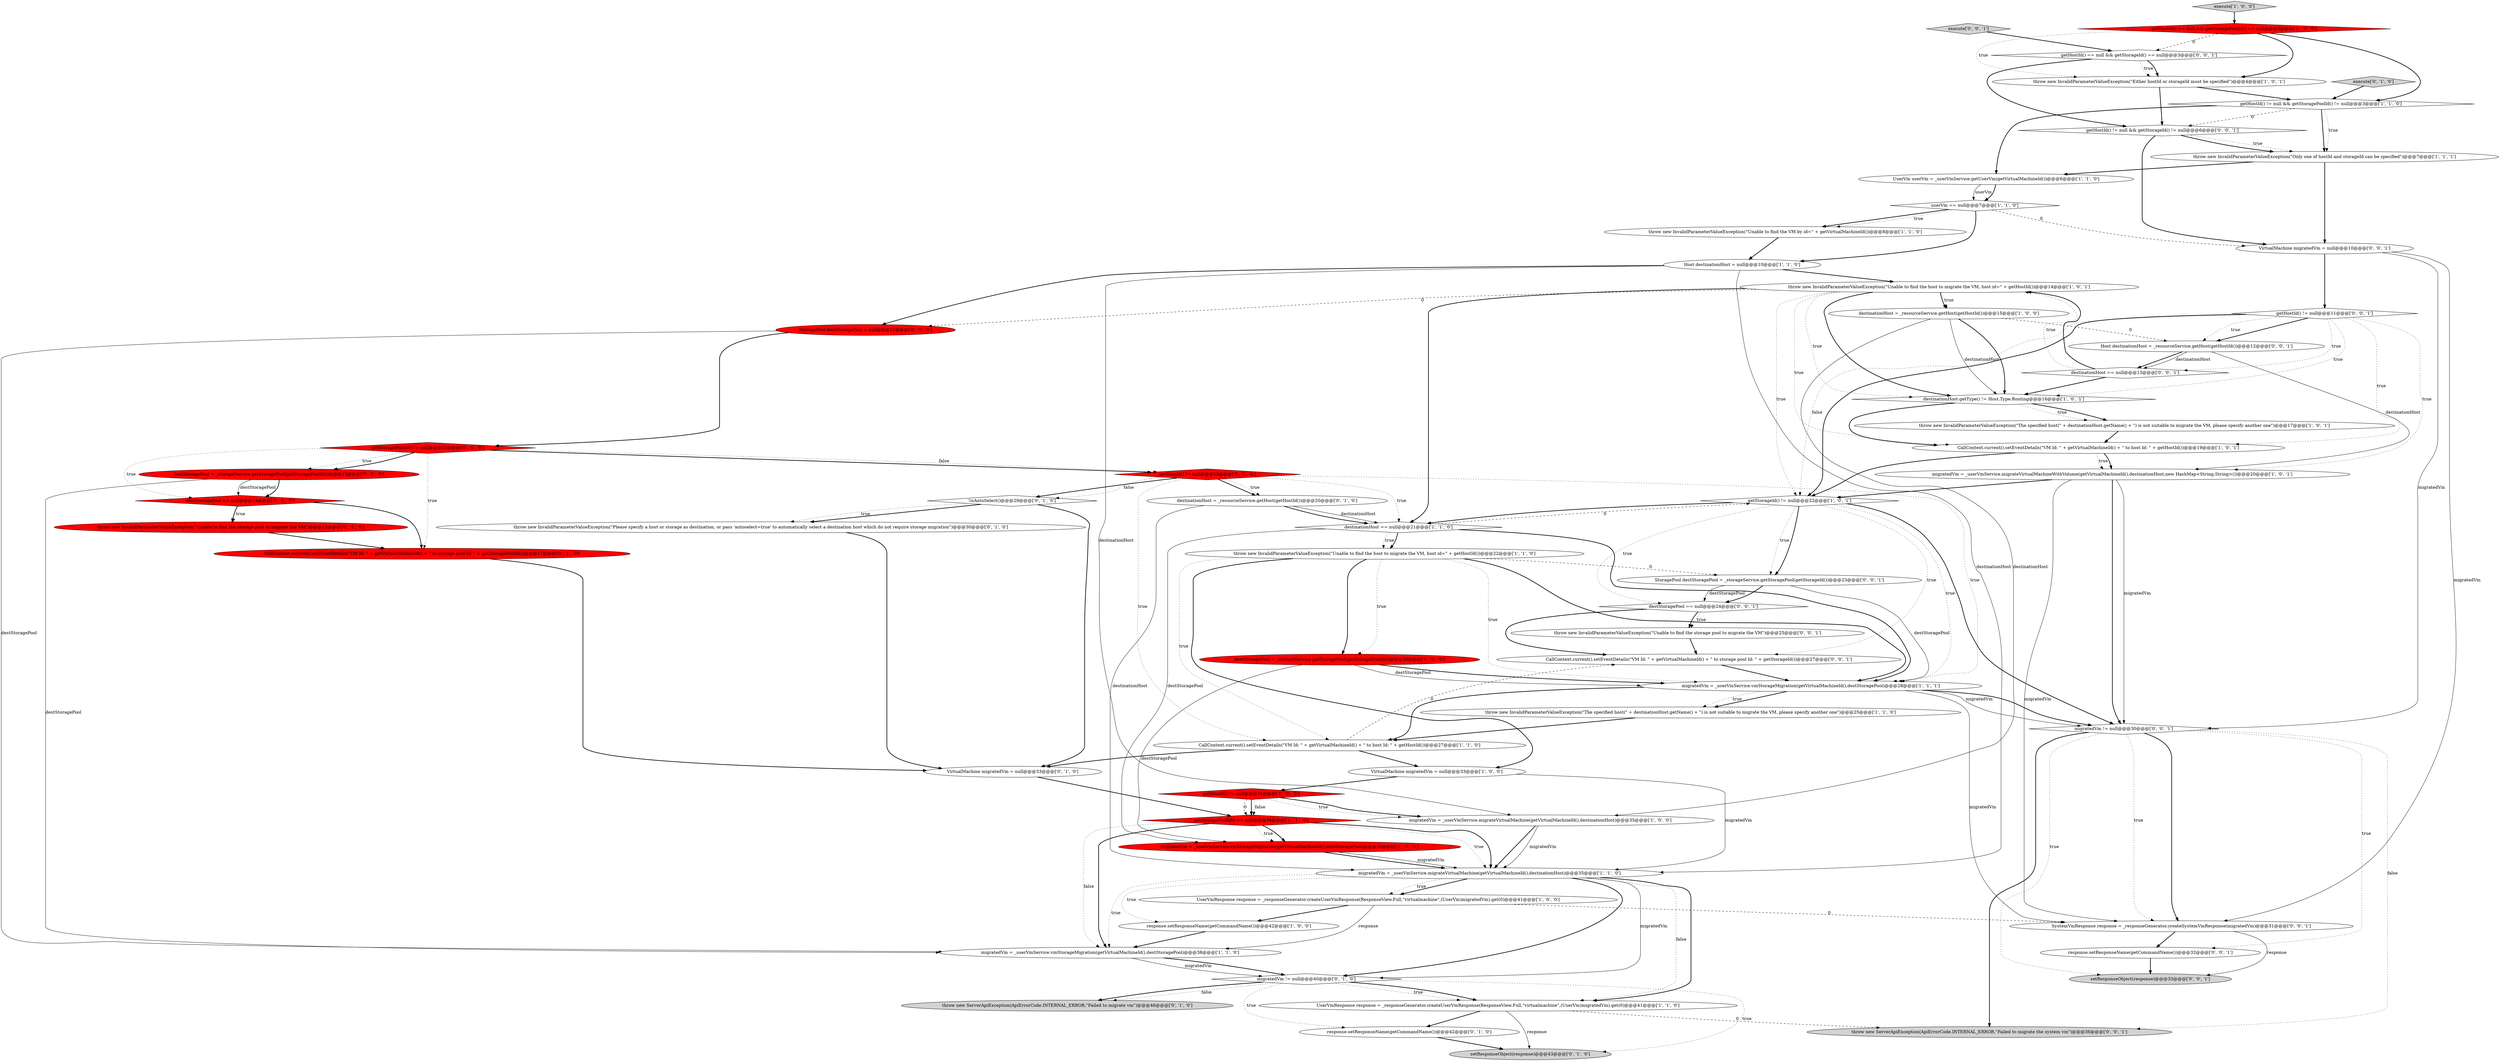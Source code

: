 digraph {
55 [style = filled, label = "CallContext.current().setEventDetails(\"VM Id: \" + getVirtualMachineId() + \" to storage pool Id: \" + getStorageId())@@@27@@@['0', '0', '1']", fillcolor = white, shape = ellipse image = "AAA0AAABBB3BBB"];
33 [style = filled, label = "throw new ServerApiException(ApiErrorCode.INTERNAL_ERROR,\"Failed to migrate vm\")@@@46@@@['0', '1', '0']", fillcolor = lightgray, shape = ellipse image = "AAA0AAABBB2BBB"];
43 [style = filled, label = "StoragePool destStoragePool = null@@@11@@@['0', '1', '0']", fillcolor = red, shape = ellipse image = "AAA1AAABBB2BBB"];
14 [style = filled, label = "throw new InvalidParameterValueException(\"Unable to find the host to migrate the VM, host id=\" + getHostId())@@@22@@@['1', '1', '0']", fillcolor = white, shape = ellipse image = "AAA0AAABBB1BBB"];
0 [style = filled, label = "getHostId() == null && getStoragePoolId() == null@@@3@@@['1', '0', '0']", fillcolor = red, shape = diamond image = "AAA1AAABBB1BBB"];
42 [style = filled, label = "migratedVm != null@@@40@@@['0', '1', '0']", fillcolor = white, shape = diamond image = "AAA0AAABBB2BBB"];
13 [style = filled, label = "migratedVm = _userVmService.migrateVirtualMachine(getVirtualMachineId(),destinationHost)@@@35@@@['1', '0', '0']", fillcolor = white, shape = ellipse image = "AAA0AAABBB1BBB"];
5 [style = filled, label = "throw new InvalidParameterValueException(\"Either hostId or storageId must be specified\")@@@4@@@['1', '0', '1']", fillcolor = white, shape = ellipse image = "AAA0AAABBB1BBB"];
3 [style = filled, label = "getHostId() != null@@@34@@@['1', '0', '0']", fillcolor = red, shape = diamond image = "AAA1AAABBB1BBB"];
16 [style = filled, label = "migratedVm = _userVmService.migrateVirtualMachineWithVolume(getVirtualMachineId(),destinationHost,new HashMap<String,String>())@@@20@@@['1', '0', '1']", fillcolor = white, shape = ellipse image = "AAA0AAABBB1BBB"];
12 [style = filled, label = "migratedVm = _userVmService.vmStorageMigration(getVirtualMachineId(),destStoragePool)@@@38@@@['1', '1', '0']", fillcolor = white, shape = ellipse image = "AAA0AAABBB1BBB"];
18 [style = filled, label = "UserVmResponse response = _responseGenerator.createUserVmResponse(ResponseView.Full,\"virtualmachine\",(UserVm)migratedVm).get(0)@@@41@@@['1', '1', '0']", fillcolor = white, shape = ellipse image = "AAA0AAABBB1BBB"];
34 [style = filled, label = "execute['0', '1', '0']", fillcolor = lightgray, shape = diamond image = "AAA0AAABBB2BBB"];
37 [style = filled, label = "destStoragePool = _storageService.getStoragePool(getStoragePoolId())@@@13@@@['0', '1', '0']", fillcolor = red, shape = ellipse image = "AAA1AAABBB2BBB"];
41 [style = filled, label = "getHostId() != null@@@19@@@['0', '1', '0']", fillcolor = red, shape = diamond image = "AAA1AAABBB2BBB"];
36 [style = filled, label = "response.setResponseName(getCommandName())@@@42@@@['0', '1', '0']", fillcolor = white, shape = ellipse image = "AAA0AAABBB2BBB"];
24 [style = filled, label = "destinationHost == null@@@21@@@['1', '1', '0']", fillcolor = white, shape = diamond image = "AAA0AAABBB1BBB"];
39 [style = filled, label = "setResponseObject(response)@@@43@@@['0', '1', '0']", fillcolor = lightgray, shape = ellipse image = "AAA0AAABBB2BBB"];
47 [style = filled, label = "destStoragePool == null@@@14@@@['0', '1', '0']", fillcolor = red, shape = diamond image = "AAA1AAABBB2BBB"];
48 [style = filled, label = "destStoragePool == null@@@24@@@['0', '0', '1']", fillcolor = white, shape = diamond image = "AAA0AAABBB3BBB"];
51 [style = filled, label = "StoragePool destStoragePool = _storageService.getStoragePool(getStorageId())@@@23@@@['0', '0', '1']", fillcolor = white, shape = ellipse image = "AAA0AAABBB3BBB"];
63 [style = filled, label = "execute['0', '0', '1']", fillcolor = lightgray, shape = diamond image = "AAA0AAABBB3BBB"];
4 [style = filled, label = "migratedVm = _userVmService.migrateVirtualMachine(getVirtualMachineId(),destinationHost)@@@35@@@['1', '1', '0']", fillcolor = white, shape = ellipse image = "AAA0AAABBB1BBB"];
31 [style = filled, label = "execute['1', '0', '0']", fillcolor = lightgray, shape = diamond image = "AAA0AAABBB1BBB"];
53 [style = filled, label = "throw new InvalidParameterValueException(\"Unable to find the storage pool to migrate the VM\")@@@25@@@['0', '0', '1']", fillcolor = white, shape = ellipse image = "AAA0AAABBB3BBB"];
45 [style = filled, label = "destinationHost = _resourceService.getHost(getHostId())@@@20@@@['0', '1', '0']", fillcolor = white, shape = ellipse image = "AAA0AAABBB2BBB"];
26 [style = filled, label = "getStorageId() != null@@@22@@@['1', '0', '1']", fillcolor = white, shape = diamond image = "AAA0AAABBB1BBB"];
32 [style = filled, label = "throw new InvalidParameterValueException(\"Unable to find the storage pool to migrate the VM\")@@@15@@@['0', '1', '0']", fillcolor = red, shape = ellipse image = "AAA1AAABBB2BBB"];
25 [style = filled, label = "throw new InvalidParameterValueException(\"The specified host(\" + destinationHost.getName() + \") is not suitable to migrate the VM, please specify another one\")@@@25@@@['1', '1', '0']", fillcolor = white, shape = ellipse image = "AAA0AAABBB1BBB"];
44 [style = filled, label = "!isAutoSelect()@@@29@@@['0', '1', '0']", fillcolor = white, shape = diamond image = "AAA0AAABBB2BBB"];
59 [style = filled, label = "Host destinationHost = _resourceService.getHost(getHostId())@@@12@@@['0', '0', '1']", fillcolor = white, shape = ellipse image = "AAA0AAABBB3BBB"];
35 [style = filled, label = "VirtualMachine migratedVm = null@@@33@@@['0', '1', '0']", fillcolor = white, shape = ellipse image = "AAA0AAABBB2BBB"];
49 [style = filled, label = "response.setResponseName(getCommandName())@@@32@@@['0', '0', '1']", fillcolor = white, shape = ellipse image = "AAA0AAABBB3BBB"];
8 [style = filled, label = "Host destinationHost = null@@@10@@@['1', '1', '0']", fillcolor = white, shape = ellipse image = "AAA0AAABBB1BBB"];
54 [style = filled, label = "destinationHost == null@@@13@@@['0', '0', '1']", fillcolor = white, shape = diamond image = "AAA0AAABBB3BBB"];
7 [style = filled, label = "throw new InvalidParameterValueException(\"The specified host(\" + destinationHost.getName() + \") is not suitable to migrate the VM, please specify another one\")@@@17@@@['1', '0', '1']", fillcolor = white, shape = ellipse image = "AAA0AAABBB1BBB"];
6 [style = filled, label = "throw new InvalidParameterValueException(\"Only one of hostId and storageId can be specified\")@@@7@@@['1', '1', '1']", fillcolor = white, shape = ellipse image = "AAA0AAABBB1BBB"];
22 [style = filled, label = "userVm == null@@@7@@@['1', '1', '0']", fillcolor = white, shape = diamond image = "AAA0AAABBB1BBB"];
27 [style = filled, label = "destStoragePool = _storageService.getStoragePool(getStoragePoolId())@@@26@@@['1', '0', '0']", fillcolor = red, shape = ellipse image = "AAA1AAABBB1BBB"];
28 [style = filled, label = "getStoragePoolId() == null@@@34@@@['1', '1', '0']", fillcolor = red, shape = diamond image = "AAA1AAABBB1BBB"];
38 [style = filled, label = "throw new InvalidParameterValueException(\"Please specify a host or storage as destination, or pass 'autoselect=true' to automatically select a destination host which do not require storage migration\")@@@30@@@['0', '1', '0']", fillcolor = white, shape = ellipse image = "AAA0AAABBB2BBB"];
46 [style = filled, label = "getStoragePoolId() != null@@@12@@@['0', '1', '0']", fillcolor = red, shape = diamond image = "AAA1AAABBB2BBB"];
10 [style = filled, label = "UserVm userVm = _userVmService.getUserVm(getVirtualMachineId())@@@6@@@['1', '1', '0']", fillcolor = white, shape = ellipse image = "AAA0AAABBB1BBB"];
52 [style = filled, label = "getHostId() != null@@@11@@@['0', '0', '1']", fillcolor = white, shape = diamond image = "AAA0AAABBB3BBB"];
57 [style = filled, label = "throw new ServerApiException(ApiErrorCode.INTERNAL_ERROR,\"Failed to migrate the system vm\")@@@36@@@['0', '0', '1']", fillcolor = lightgray, shape = ellipse image = "AAA0AAABBB3BBB"];
17 [style = filled, label = "migratedVm = _userVmService.vmStorageMigration(getVirtualMachineId(),destStoragePool)@@@28@@@['1', '1', '1']", fillcolor = white, shape = ellipse image = "AAA0AAABBB1BBB"];
1 [style = filled, label = "VirtualMachine migratedVm = null@@@33@@@['1', '0', '0']", fillcolor = white, shape = ellipse image = "AAA0AAABBB1BBB"];
19 [style = filled, label = "UserVmResponse response = _responseGenerator.createUserVmResponse(ResponseView.Full,\"virtualmachine\",(UserVm)migratedVm).get(0)@@@41@@@['1', '0', '0']", fillcolor = white, shape = ellipse image = "AAA0AAABBB1BBB"];
23 [style = filled, label = "CallContext.current().setEventDetails(\"VM Id: \" + getVirtualMachineId() + \" to host Id: \" + getHostId())@@@19@@@['1', '0', '1']", fillcolor = white, shape = ellipse image = "AAA0AAABBB1BBB"];
30 [style = filled, label = "getHostId() != null && getStoragePoolId() != null@@@3@@@['1', '1', '0']", fillcolor = white, shape = diamond image = "AAA0AAABBB1BBB"];
60 [style = filled, label = "setResponseObject(response)@@@33@@@['0', '0', '1']", fillcolor = lightgray, shape = ellipse image = "AAA0AAABBB3BBB"];
62 [style = filled, label = "SystemVmResponse response = _responseGenerator.createSystemVmResponse(migratedVm)@@@31@@@['0', '0', '1']", fillcolor = white, shape = ellipse image = "AAA0AAABBB3BBB"];
2 [style = filled, label = "throw new InvalidParameterValueException(\"Unable to find the host to migrate the VM, host id=\" + getHostId())@@@14@@@['1', '0', '1']", fillcolor = white, shape = ellipse image = "AAA0AAABBB1BBB"];
50 [style = filled, label = "migratedVm != null@@@30@@@['0', '0', '1']", fillcolor = white, shape = diamond image = "AAA0AAABBB3BBB"];
9 [style = filled, label = "response.setResponseName(getCommandName())@@@42@@@['1', '0', '0']", fillcolor = white, shape = ellipse image = "AAA0AAABBB1BBB"];
40 [style = filled, label = "CallContext.current().setEventDetails(\"VM Id: \" + getVirtualMachineId() + \" to storage pool Id: \" + getStoragePoolId())@@@17@@@['0', '1', '0']", fillcolor = red, shape = ellipse image = "AAA1AAABBB2BBB"];
15 [style = filled, label = "throw new InvalidParameterValueException(\"Unable to find the VM by id=\" + getVirtualMachineId())@@@8@@@['1', '1', '0']", fillcolor = white, shape = ellipse image = "AAA0AAABBB1BBB"];
21 [style = filled, label = "migratedVm = _userVmService.vmStorageMigration(getVirtualMachineId(),destStoragePool)@@@38@@@['1', '0', '0']", fillcolor = red, shape = ellipse image = "AAA1AAABBB1BBB"];
11 [style = filled, label = "CallContext.current().setEventDetails(\"VM Id: \" + getVirtualMachineId() + \" to host Id: \" + getHostId())@@@27@@@['1', '1', '0']", fillcolor = white, shape = ellipse image = "AAA0AAABBB1BBB"];
61 [style = filled, label = "VirtualMachine migratedVm = null@@@10@@@['0', '0', '1']", fillcolor = white, shape = ellipse image = "AAA0AAABBB3BBB"];
56 [style = filled, label = "getHostId() == null && getStorageId() == null@@@3@@@['0', '0', '1']", fillcolor = white, shape = diamond image = "AAA0AAABBB3BBB"];
58 [style = filled, label = "getHostId() != null && getStorageId() != null@@@6@@@['0', '0', '1']", fillcolor = white, shape = diamond image = "AAA0AAABBB3BBB"];
20 [style = filled, label = "destinationHost = _resourceService.getHost(getHostId())@@@15@@@['1', '0', '0']", fillcolor = white, shape = ellipse image = "AAA0AAABBB1BBB"];
29 [style = filled, label = "destinationHost.getType() != Host.Type.Routing@@@16@@@['1', '0', '1']", fillcolor = white, shape = diamond image = "AAA0AAABBB1BBB"];
17->25 [style = bold, label=""];
0->30 [style = bold, label=""];
55->17 [style = bold, label=""];
46->37 [style = dotted, label="true"];
22->15 [style = bold, label=""];
0->5 [style = dotted, label="true"];
28->21 [style = dotted, label="true"];
62->60 [style = solid, label="response"];
44->35 [style = bold, label=""];
48->53 [style = dotted, label="true"];
18->57 [style = dashed, label="0"];
2->23 [style = dotted, label="true"];
54->2 [style = dotted, label="true"];
14->17 [style = bold, label=""];
63->56 [style = bold, label=""];
20->13 [style = solid, label="destinationHost"];
12->42 [style = bold, label=""];
45->24 [style = solid, label="destinationHost"];
17->62 [style = solid, label="migratedVm"];
51->17 [style = solid, label="destStoragePool"];
52->59 [style = bold, label=""];
30->6 [style = bold, label=""];
45->24 [style = bold, label=""];
26->51 [style = bold, label=""];
22->8 [style = bold, label=""];
52->26 [style = dotted, label="false"];
54->29 [style = bold, label=""];
50->62 [style = dotted, label="true"];
28->21 [style = bold, label=""];
51->48 [style = bold, label=""];
24->26 [style = dashed, label="0"];
19->9 [style = bold, label=""];
50->62 [style = bold, label=""];
24->17 [style = bold, label=""];
27->17 [style = bold, label=""];
62->49 [style = bold, label=""];
19->12 [style = solid, label="response"];
52->29 [style = dotted, label="true"];
24->21 [style = solid, label="destStoragePool"];
14->11 [style = dotted, label="true"];
41->45 [style = bold, label=""];
10->22 [style = solid, label="userVm"];
5->30 [style = bold, label=""];
2->24 [style = bold, label=""];
19->62 [style = dashed, label="0"];
41->17 [style = dotted, label="true"];
4->42 [style = solid, label="migratedVm"];
59->54 [style = bold, label=""];
2->20 [style = dotted, label="true"];
41->11 [style = dotted, label="true"];
46->40 [style = dotted, label="true"];
2->20 [style = bold, label=""];
56->5 [style = dotted, label="true"];
2->29 [style = dotted, label="true"];
59->16 [style = solid, label="destinationHost"];
61->52 [style = bold, label=""];
30->6 [style = dotted, label="true"];
4->18 [style = dotted, label="false"];
28->12 [style = dotted, label="false"];
42->36 [style = dotted, label="true"];
16->26 [style = bold, label=""];
4->19 [style = bold, label=""];
41->24 [style = dotted, label="true"];
26->55 [style = dotted, label="true"];
8->4 [style = solid, label="destinationHost"];
4->18 [style = bold, label=""];
29->23 [style = bold, label=""];
14->27 [style = dotted, label="true"];
52->16 [style = dotted, label="true"];
26->24 [style = bold, label=""];
52->59 [style = dotted, label="true"];
46->37 [style = bold, label=""];
43->46 [style = bold, label=""];
46->41 [style = bold, label=""];
44->38 [style = bold, label=""];
27->17 [style = solid, label="destStoragePool"];
61->50 [style = solid, label="migratedVm"];
2->43 [style = dashed, label="0"];
35->28 [style = bold, label=""];
56->58 [style = bold, label=""];
6->61 [style = bold, label=""];
18->39 [style = solid, label="response"];
37->12 [style = solid, label="destStoragePool"];
3->28 [style = dotted, label="false"];
44->38 [style = dotted, label="true"];
7->23 [style = bold, label=""];
54->2 [style = bold, label=""];
48->55 [style = bold, label=""];
30->10 [style = bold, label=""];
37->47 [style = solid, label="destStoragePool"];
38->35 [style = bold, label=""];
20->29 [style = solid, label="destinationHost"];
21->4 [style = bold, label=""];
37->47 [style = bold, label=""];
52->26 [style = bold, label=""];
42->39 [style = dotted, label="true"];
23->16 [style = dotted, label="true"];
50->49 [style = dotted, label="true"];
58->61 [style = bold, label=""];
3->28 [style = dashed, label="0"];
40->35 [style = bold, label=""];
51->48 [style = solid, label="destStoragePool"];
0->56 [style = dashed, label="0"];
47->40 [style = bold, label=""];
20->59 [style = dashed, label="0"];
31->0 [style = bold, label=""];
46->47 [style = dotted, label="true"];
29->7 [style = dotted, label="true"];
50->60 [style = dotted, label="true"];
1->3 [style = bold, label=""];
56->5 [style = bold, label=""];
28->12 [style = bold, label=""];
36->39 [style = bold, label=""];
16->50 [style = bold, label=""];
47->32 [style = dotted, label="true"];
14->17 [style = dotted, label="true"];
59->54 [style = solid, label="destinationHost"];
3->28 [style = bold, label=""];
16->62 [style = solid, label="migratedVm"];
17->50 [style = bold, label=""];
47->32 [style = bold, label=""];
17->25 [style = dotted, label="true"];
8->2 [style = bold, label=""];
42->18 [style = dotted, label="true"];
26->17 [style = dotted, label="true"];
6->10 [style = bold, label=""];
32->40 [style = bold, label=""];
50->57 [style = bold, label=""];
49->60 [style = bold, label=""];
13->4 [style = solid, label="migratedVm"];
12->42 [style = solid, label="migratedVm"];
2->26 [style = dotted, label="true"];
28->4 [style = dotted, label="true"];
46->41 [style = dotted, label="false"];
52->23 [style = dotted, label="true"];
14->27 [style = bold, label=""];
9->12 [style = bold, label=""];
5->58 [style = bold, label=""];
11->55 [style = dashed, label="0"];
52->54 [style = dotted, label="true"];
4->12 [style = dotted, label="true"];
22->15 [style = dotted, label="true"];
42->33 [style = dotted, label="false"];
1->4 [style = solid, label="migratedVm"];
16->50 [style = solid, label="migratedVm"];
15->8 [style = bold, label=""];
3->13 [style = dotted, label="true"];
27->21 [style = solid, label="destStoragePool"];
0->5 [style = bold, label=""];
4->19 [style = dotted, label="true"];
45->4 [style = solid, label="destinationHost"];
22->61 [style = dashed, label="0"];
53->55 [style = bold, label=""];
10->22 [style = bold, label=""];
61->62 [style = solid, label="migratedVm"];
42->18 [style = bold, label=""];
23->16 [style = bold, label=""];
24->14 [style = dotted, label="true"];
20->29 [style = bold, label=""];
11->1 [style = bold, label=""];
26->48 [style = dotted, label="true"];
8->13 [style = solid, label="destinationHost"];
23->26 [style = bold, label=""];
4->42 [style = bold, label=""];
14->51 [style = dashed, label="0"];
42->33 [style = bold, label=""];
18->36 [style = bold, label=""];
8->43 [style = bold, label=""];
48->53 [style = bold, label=""];
34->30 [style = bold, label=""];
41->45 [style = dotted, label="true"];
50->57 [style = dotted, label="false"];
11->35 [style = bold, label=""];
14->1 [style = bold, label=""];
41->44 [style = dotted, label="false"];
24->14 [style = bold, label=""];
21->4 [style = solid, label="migratedVm"];
26->50 [style = bold, label=""];
25->11 [style = bold, label=""];
30->58 [style = dashed, label="0"];
43->12 [style = solid, label="destStoragePool"];
3->13 [style = bold, label=""];
29->7 [style = bold, label=""];
26->51 [style = dotted, label="true"];
58->6 [style = bold, label=""];
17->50 [style = solid, label="migratedVm"];
4->9 [style = dotted, label="true"];
2->29 [style = bold, label=""];
41->44 [style = bold, label=""];
13->4 [style = bold, label=""];
58->6 [style = dotted, label="true"];
28->4 [style = bold, label=""];
17->11 [style = bold, label=""];
}
